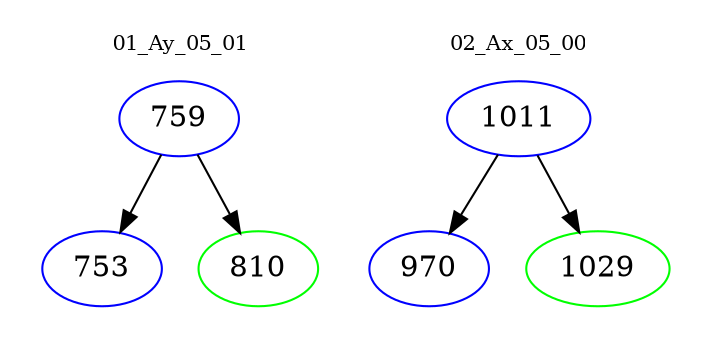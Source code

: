 digraph{
subgraph cluster_0 {
color = white
label = "01_Ay_05_01";
fontsize=10;
T0_759 [label="759", color="blue"]
T0_759 -> T0_753 [color="black"]
T0_753 [label="753", color="blue"]
T0_759 -> T0_810 [color="black"]
T0_810 [label="810", color="green"]
}
subgraph cluster_1 {
color = white
label = "02_Ax_05_00";
fontsize=10;
T1_1011 [label="1011", color="blue"]
T1_1011 -> T1_970 [color="black"]
T1_970 [label="970", color="blue"]
T1_1011 -> T1_1029 [color="black"]
T1_1029 [label="1029", color="green"]
}
}
